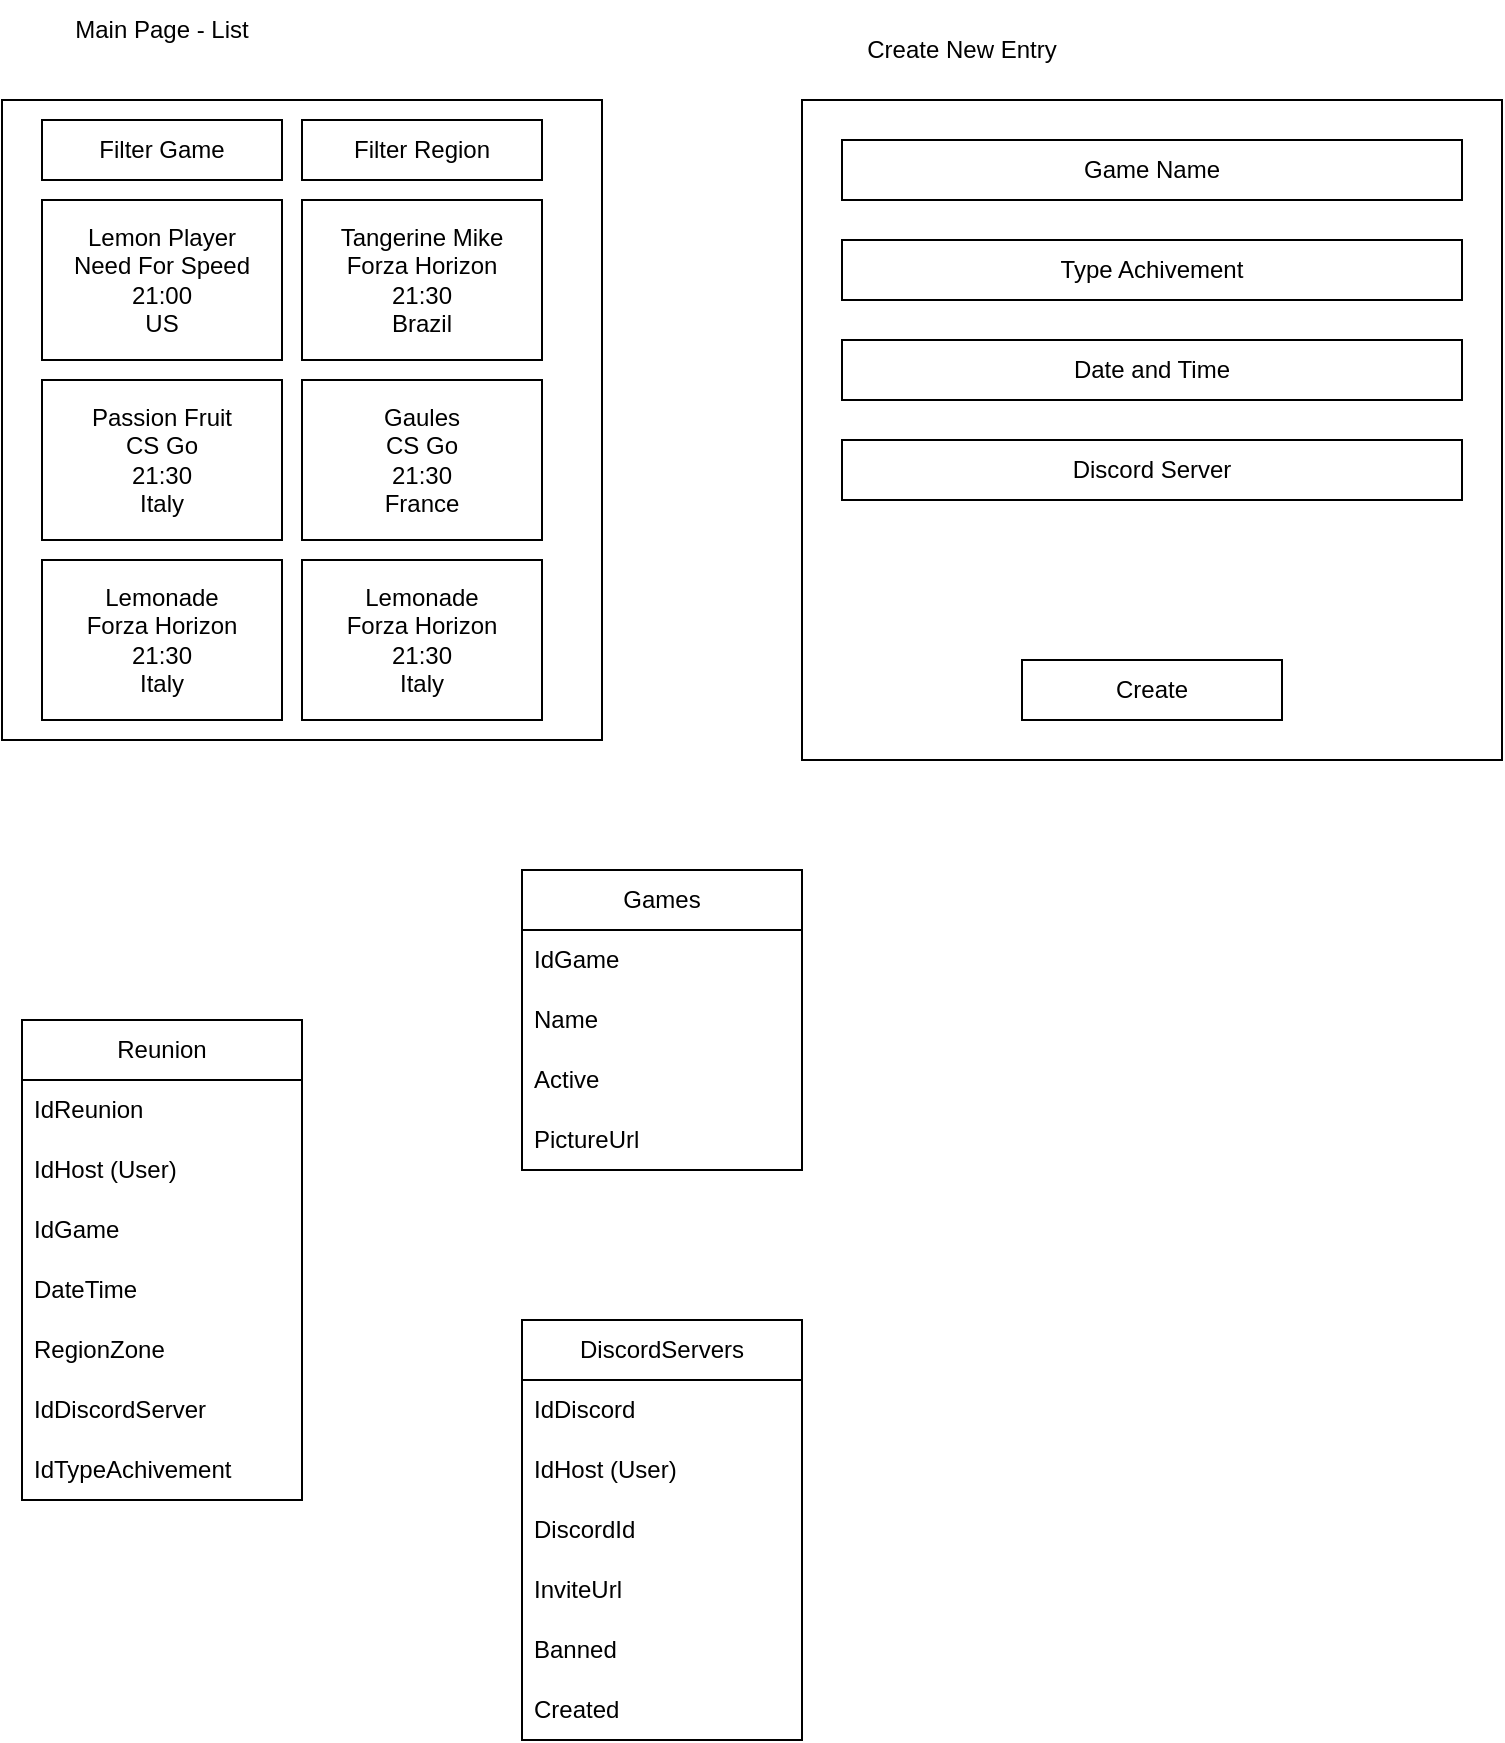 <mxfile version="20.8.16" type="github">
  <diagram id="JSomX8vdU5MUfrDyIj9W" name="Page-1">
    <mxGraphModel dx="1434" dy="764" grid="1" gridSize="10" guides="1" tooltips="1" connect="1" arrows="1" fold="1" page="1" pageScale="1" pageWidth="850" pageHeight="1100" math="0" shadow="0">
      <root>
        <mxCell id="0" />
        <mxCell id="1" parent="0" />
        <mxCell id="WdYLA3FG4oNDwsRb22hL-1" value="" style="rounded=0;whiteSpace=wrap;html=1;" parent="1" vertex="1">
          <mxGeometry x="450" y="90" width="350" height="330" as="geometry" />
        </mxCell>
        <mxCell id="WdYLA3FG4oNDwsRb22hL-2" value="Game Name" style="rounded=0;whiteSpace=wrap;html=1;" parent="1" vertex="1">
          <mxGeometry x="470" y="110" width="310" height="30" as="geometry" />
        </mxCell>
        <mxCell id="WdYLA3FG4oNDwsRb22hL-3" value="Type Achivement" style="rounded=0;whiteSpace=wrap;html=1;" parent="1" vertex="1">
          <mxGeometry x="470" y="160" width="310" height="30" as="geometry" />
        </mxCell>
        <mxCell id="WdYLA3FG4oNDwsRb22hL-4" value="Date and Time" style="rounded=0;whiteSpace=wrap;html=1;" parent="1" vertex="1">
          <mxGeometry x="470" y="210" width="310" height="30" as="geometry" />
        </mxCell>
        <mxCell id="WdYLA3FG4oNDwsRb22hL-5" value="Discord Server" style="rounded=0;whiteSpace=wrap;html=1;" parent="1" vertex="1">
          <mxGeometry x="470" y="260" width="310" height="30" as="geometry" />
        </mxCell>
        <mxCell id="WdYLA3FG4oNDwsRb22hL-6" value="Create" style="rounded=0;whiteSpace=wrap;html=1;" parent="1" vertex="1">
          <mxGeometry x="560" y="370" width="130" height="30" as="geometry" />
        </mxCell>
        <mxCell id="WdYLA3FG4oNDwsRb22hL-7" value="" style="rounded=0;whiteSpace=wrap;html=1;" parent="1" vertex="1">
          <mxGeometry x="50" y="90" width="300" height="320" as="geometry" />
        </mxCell>
        <mxCell id="WdYLA3FG4oNDwsRb22hL-8" value="Lemon Player&lt;br&gt;Need For Speed&lt;br&gt;21:00&lt;br&gt;US" style="rounded=0;whiteSpace=wrap;html=1;" parent="1" vertex="1">
          <mxGeometry x="70" y="140" width="120" height="80" as="geometry" />
        </mxCell>
        <mxCell id="WdYLA3FG4oNDwsRb22hL-9" value="Tangerine Mike&lt;br&gt;Forza Horizon&lt;br&gt;21:30&lt;br&gt;Brazil" style="rounded=0;whiteSpace=wrap;html=1;" parent="1" vertex="1">
          <mxGeometry x="200" y="140" width="120" height="80" as="geometry" />
        </mxCell>
        <mxCell id="WdYLA3FG4oNDwsRb22hL-10" value="Passion Fruit&lt;br&gt;CS Go&lt;br&gt;21:30&lt;br&gt;Italy" style="rounded=0;whiteSpace=wrap;html=1;" parent="1" vertex="1">
          <mxGeometry x="70" y="230" width="120" height="80" as="geometry" />
        </mxCell>
        <mxCell id="WdYLA3FG4oNDwsRb22hL-11" value="Gaules&lt;br&gt;CS Go&lt;br&gt;21:30&lt;br&gt;France" style="rounded=0;whiteSpace=wrap;html=1;" parent="1" vertex="1">
          <mxGeometry x="200" y="230" width="120" height="80" as="geometry" />
        </mxCell>
        <mxCell id="WdYLA3FG4oNDwsRb22hL-12" value="Lemonade&lt;br&gt;Forza Horizon&lt;br&gt;21:30&lt;br&gt;Italy" style="rounded=0;whiteSpace=wrap;html=1;" parent="1" vertex="1">
          <mxGeometry x="70" y="320" width="120" height="80" as="geometry" />
        </mxCell>
        <mxCell id="WdYLA3FG4oNDwsRb22hL-14" value="Lemonade&lt;br&gt;Forza Horizon&lt;br&gt;21:30&lt;br&gt;Italy" style="rounded=0;whiteSpace=wrap;html=1;" parent="1" vertex="1">
          <mxGeometry x="200" y="320" width="120" height="80" as="geometry" />
        </mxCell>
        <mxCell id="WdYLA3FG4oNDwsRb22hL-15" value="Filter Game" style="rounded=0;whiteSpace=wrap;html=1;" parent="1" vertex="1">
          <mxGeometry x="70" y="100" width="120" height="30" as="geometry" />
        </mxCell>
        <mxCell id="WdYLA3FG4oNDwsRb22hL-16" value="Filter Region" style="rounded=0;whiteSpace=wrap;html=1;" parent="1" vertex="1">
          <mxGeometry x="200" y="100" width="120" height="30" as="geometry" />
        </mxCell>
        <mxCell id="Uzu6TQv-j8-bodLCAe8a-1" value="Create New Entry" style="text;html=1;strokeColor=none;fillColor=none;align=center;verticalAlign=middle;whiteSpace=wrap;rounded=0;" parent="1" vertex="1">
          <mxGeometry x="450" y="50" width="160" height="30" as="geometry" />
        </mxCell>
        <mxCell id="Uzu6TQv-j8-bodLCAe8a-2" value="Main Page - List" style="text;html=1;strokeColor=none;fillColor=none;align=center;verticalAlign=middle;whiteSpace=wrap;rounded=0;" parent="1" vertex="1">
          <mxGeometry x="50" y="40" width="160" height="30" as="geometry" />
        </mxCell>
        <mxCell id="pI4IddbDw9UK7o-JUy0--1" value="Reunion" style="swimlane;fontStyle=0;childLayout=stackLayout;horizontal=1;startSize=30;horizontalStack=0;resizeParent=1;resizeParentMax=0;resizeLast=0;collapsible=1;marginBottom=0;whiteSpace=wrap;html=1;" vertex="1" parent="1">
          <mxGeometry x="60" y="550" width="140" height="240" as="geometry" />
        </mxCell>
        <mxCell id="pI4IddbDw9UK7o-JUy0--2" value="IdReunion" style="text;strokeColor=none;fillColor=none;align=left;verticalAlign=middle;spacingLeft=4;spacingRight=4;overflow=hidden;points=[[0,0.5],[1,0.5]];portConstraint=eastwest;rotatable=0;whiteSpace=wrap;html=1;" vertex="1" parent="pI4IddbDw9UK7o-JUy0--1">
          <mxGeometry y="30" width="140" height="30" as="geometry" />
        </mxCell>
        <mxCell id="pI4IddbDw9UK7o-JUy0--3" value="IdHost (User)" style="text;strokeColor=none;fillColor=none;align=left;verticalAlign=middle;spacingLeft=4;spacingRight=4;overflow=hidden;points=[[0,0.5],[1,0.5]];portConstraint=eastwest;rotatable=0;whiteSpace=wrap;html=1;" vertex="1" parent="pI4IddbDw9UK7o-JUy0--1">
          <mxGeometry y="60" width="140" height="30" as="geometry" />
        </mxCell>
        <mxCell id="pI4IddbDw9UK7o-JUy0--10" value="IdGame" style="text;strokeColor=none;fillColor=none;align=left;verticalAlign=middle;spacingLeft=4;spacingRight=4;overflow=hidden;points=[[0,0.5],[1,0.5]];portConstraint=eastwest;rotatable=0;whiteSpace=wrap;html=1;" vertex="1" parent="pI4IddbDw9UK7o-JUy0--1">
          <mxGeometry y="90" width="140" height="30" as="geometry" />
        </mxCell>
        <mxCell id="pI4IddbDw9UK7o-JUy0--11" value="DateTime" style="text;strokeColor=none;fillColor=none;align=left;verticalAlign=middle;spacingLeft=4;spacingRight=4;overflow=hidden;points=[[0,0.5],[1,0.5]];portConstraint=eastwest;rotatable=0;whiteSpace=wrap;html=1;" vertex="1" parent="pI4IddbDw9UK7o-JUy0--1">
          <mxGeometry y="120" width="140" height="30" as="geometry" />
        </mxCell>
        <mxCell id="pI4IddbDw9UK7o-JUy0--4" value="RegionZone" style="text;strokeColor=none;fillColor=none;align=left;verticalAlign=middle;spacingLeft=4;spacingRight=4;overflow=hidden;points=[[0,0.5],[1,0.5]];portConstraint=eastwest;rotatable=0;whiteSpace=wrap;html=1;" vertex="1" parent="pI4IddbDw9UK7o-JUy0--1">
          <mxGeometry y="150" width="140" height="30" as="geometry" />
        </mxCell>
        <mxCell id="pI4IddbDw9UK7o-JUy0--12" value="IdDiscordServer" style="text;strokeColor=none;fillColor=none;align=left;verticalAlign=middle;spacingLeft=4;spacingRight=4;overflow=hidden;points=[[0,0.5],[1,0.5]];portConstraint=eastwest;rotatable=0;whiteSpace=wrap;html=1;" vertex="1" parent="pI4IddbDw9UK7o-JUy0--1">
          <mxGeometry y="180" width="140" height="30" as="geometry" />
        </mxCell>
        <mxCell id="pI4IddbDw9UK7o-JUy0--22" value="IdTypeAchivement" style="text;strokeColor=none;fillColor=none;align=left;verticalAlign=middle;spacingLeft=4;spacingRight=4;overflow=hidden;points=[[0,0.5],[1,0.5]];portConstraint=eastwest;rotatable=0;whiteSpace=wrap;html=1;" vertex="1" parent="pI4IddbDw9UK7o-JUy0--1">
          <mxGeometry y="210" width="140" height="30" as="geometry" />
        </mxCell>
        <mxCell id="pI4IddbDw9UK7o-JUy0--5" value="Games" style="swimlane;fontStyle=0;childLayout=stackLayout;horizontal=1;startSize=30;horizontalStack=0;resizeParent=1;resizeParentMax=0;resizeLast=0;collapsible=1;marginBottom=0;whiteSpace=wrap;html=1;" vertex="1" parent="1">
          <mxGeometry x="310" y="475" width="140" height="150" as="geometry" />
        </mxCell>
        <mxCell id="pI4IddbDw9UK7o-JUy0--6" value="IdGame" style="text;strokeColor=none;fillColor=none;align=left;verticalAlign=middle;spacingLeft=4;spacingRight=4;overflow=hidden;points=[[0,0.5],[1,0.5]];portConstraint=eastwest;rotatable=0;whiteSpace=wrap;html=1;" vertex="1" parent="pI4IddbDw9UK7o-JUy0--5">
          <mxGeometry y="30" width="140" height="30" as="geometry" />
        </mxCell>
        <mxCell id="pI4IddbDw9UK7o-JUy0--7" value="Name" style="text;strokeColor=none;fillColor=none;align=left;verticalAlign=middle;spacingLeft=4;spacingRight=4;overflow=hidden;points=[[0,0.5],[1,0.5]];portConstraint=eastwest;rotatable=0;whiteSpace=wrap;html=1;" vertex="1" parent="pI4IddbDw9UK7o-JUy0--5">
          <mxGeometry y="60" width="140" height="30" as="geometry" />
        </mxCell>
        <mxCell id="pI4IddbDw9UK7o-JUy0--9" value="Active" style="text;strokeColor=none;fillColor=none;align=left;verticalAlign=middle;spacingLeft=4;spacingRight=4;overflow=hidden;points=[[0,0.5],[1,0.5]];portConstraint=eastwest;rotatable=0;whiteSpace=wrap;html=1;" vertex="1" parent="pI4IddbDw9UK7o-JUy0--5">
          <mxGeometry y="90" width="140" height="30" as="geometry" />
        </mxCell>
        <mxCell id="pI4IddbDw9UK7o-JUy0--8" value="PictureUrl" style="text;strokeColor=none;fillColor=none;align=left;verticalAlign=middle;spacingLeft=4;spacingRight=4;overflow=hidden;points=[[0,0.5],[1,0.5]];portConstraint=eastwest;rotatable=0;whiteSpace=wrap;html=1;" vertex="1" parent="pI4IddbDw9UK7o-JUy0--5">
          <mxGeometry y="120" width="140" height="30" as="geometry" />
        </mxCell>
        <mxCell id="pI4IddbDw9UK7o-JUy0--13" value="DiscordServers" style="swimlane;fontStyle=0;childLayout=stackLayout;horizontal=1;startSize=30;horizontalStack=0;resizeParent=1;resizeParentMax=0;resizeLast=0;collapsible=1;marginBottom=0;whiteSpace=wrap;html=1;" vertex="1" parent="1">
          <mxGeometry x="310" y="700" width="140" height="210" as="geometry" />
        </mxCell>
        <mxCell id="pI4IddbDw9UK7o-JUy0--14" value="IdDiscord" style="text;strokeColor=none;fillColor=none;align=left;verticalAlign=middle;spacingLeft=4;spacingRight=4;overflow=hidden;points=[[0,0.5],[1,0.5]];portConstraint=eastwest;rotatable=0;whiteSpace=wrap;html=1;" vertex="1" parent="pI4IddbDw9UK7o-JUy0--13">
          <mxGeometry y="30" width="140" height="30" as="geometry" />
        </mxCell>
        <mxCell id="pI4IddbDw9UK7o-JUy0--15" value="IdHost (User)" style="text;strokeColor=none;fillColor=none;align=left;verticalAlign=middle;spacingLeft=4;spacingRight=4;overflow=hidden;points=[[0,0.5],[1,0.5]];portConstraint=eastwest;rotatable=0;whiteSpace=wrap;html=1;" vertex="1" parent="pI4IddbDw9UK7o-JUy0--13">
          <mxGeometry y="60" width="140" height="30" as="geometry" />
        </mxCell>
        <mxCell id="pI4IddbDw9UK7o-JUy0--16" value="DiscordId" style="text;strokeColor=none;fillColor=none;align=left;verticalAlign=middle;spacingLeft=4;spacingRight=4;overflow=hidden;points=[[0,0.5],[1,0.5]];portConstraint=eastwest;rotatable=0;whiteSpace=wrap;html=1;" vertex="1" parent="pI4IddbDw9UK7o-JUy0--13">
          <mxGeometry y="90" width="140" height="30" as="geometry" />
        </mxCell>
        <mxCell id="pI4IddbDw9UK7o-JUy0--17" value="InviteUrl" style="text;strokeColor=none;fillColor=none;align=left;verticalAlign=middle;spacingLeft=4;spacingRight=4;overflow=hidden;points=[[0,0.5],[1,0.5]];portConstraint=eastwest;rotatable=0;whiteSpace=wrap;html=1;" vertex="1" parent="pI4IddbDw9UK7o-JUy0--13">
          <mxGeometry y="120" width="140" height="30" as="geometry" />
        </mxCell>
        <mxCell id="pI4IddbDw9UK7o-JUy0--19" value="Banned" style="text;strokeColor=none;fillColor=none;align=left;verticalAlign=middle;spacingLeft=4;spacingRight=4;overflow=hidden;points=[[0,0.5],[1,0.5]];portConstraint=eastwest;rotatable=0;whiteSpace=wrap;html=1;" vertex="1" parent="pI4IddbDw9UK7o-JUy0--13">
          <mxGeometry y="150" width="140" height="30" as="geometry" />
        </mxCell>
        <mxCell id="pI4IddbDw9UK7o-JUy0--21" value="Created" style="text;strokeColor=none;fillColor=none;align=left;verticalAlign=middle;spacingLeft=4;spacingRight=4;overflow=hidden;points=[[0,0.5],[1,0.5]];portConstraint=eastwest;rotatable=0;whiteSpace=wrap;html=1;" vertex="1" parent="pI4IddbDw9UK7o-JUy0--13">
          <mxGeometry y="180" width="140" height="30" as="geometry" />
        </mxCell>
      </root>
    </mxGraphModel>
  </diagram>
</mxfile>
